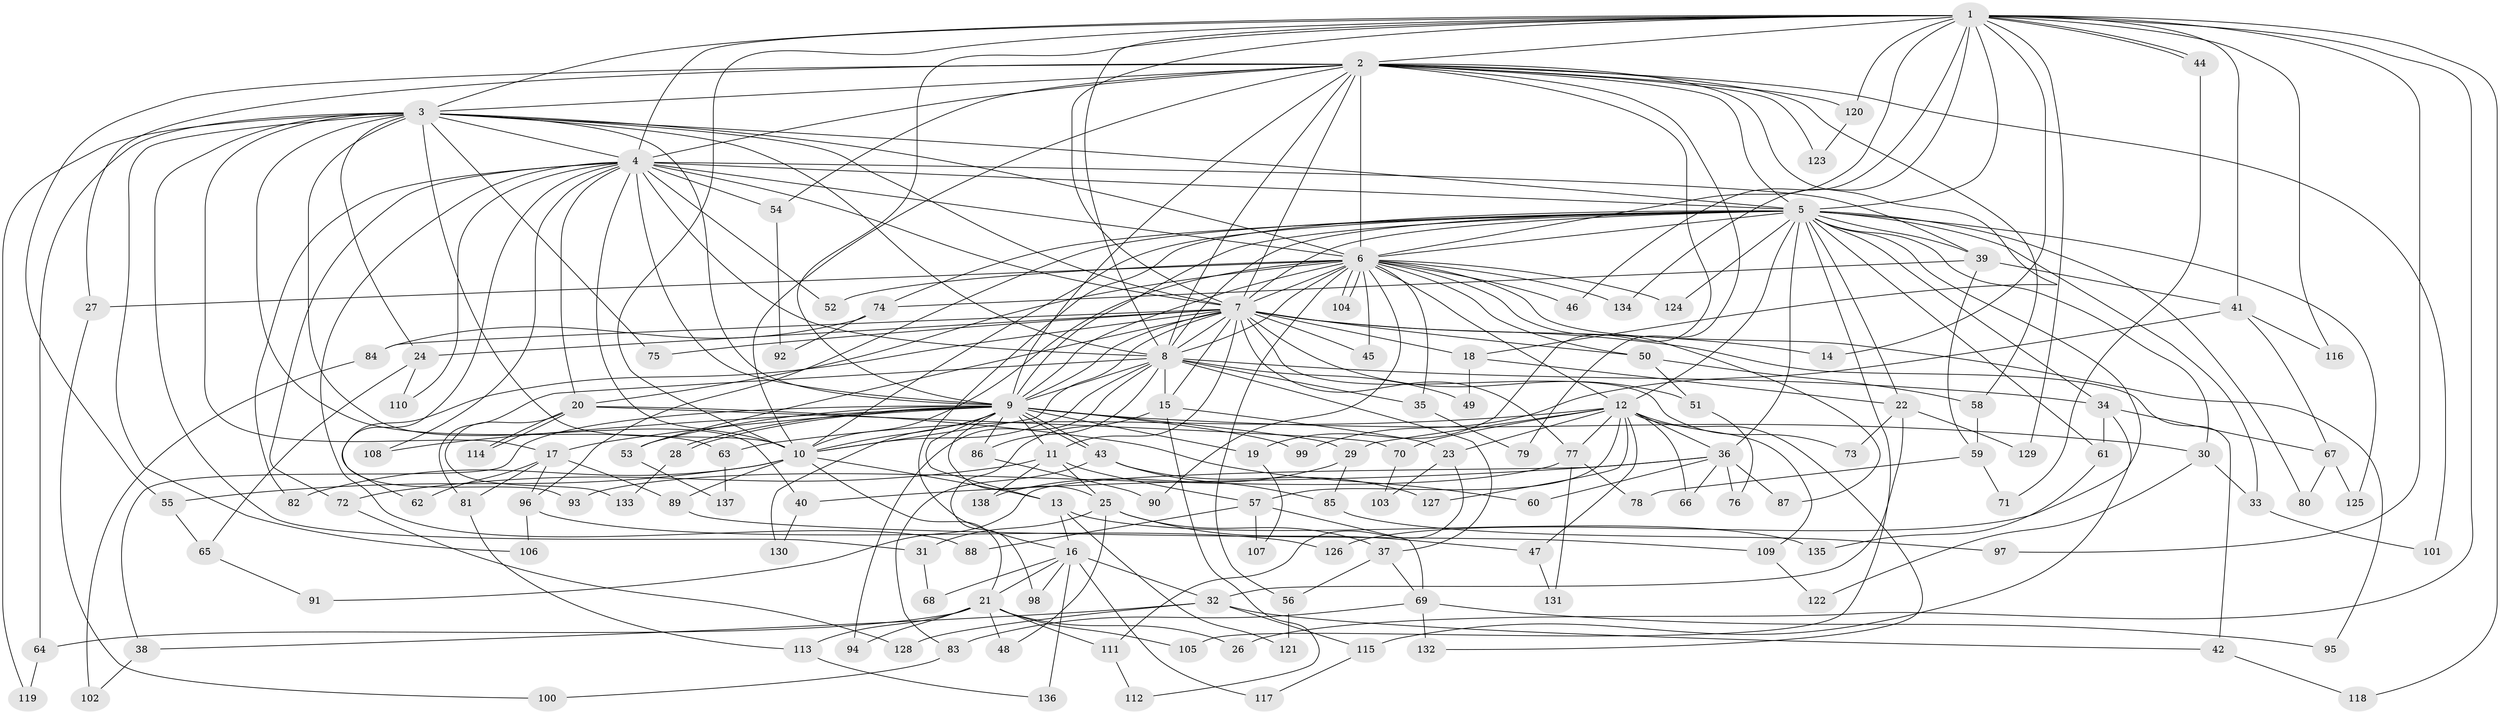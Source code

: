 // Generated by graph-tools (version 1.1) at 2025/25/03/09/25 03:25:36]
// undirected, 138 vertices, 301 edges
graph export_dot {
graph [start="1"]
  node [color=gray90,style=filled];
  1;
  2;
  3;
  4;
  5;
  6;
  7;
  8;
  9;
  10;
  11;
  12;
  13;
  14;
  15;
  16;
  17;
  18;
  19;
  20;
  21;
  22;
  23;
  24;
  25;
  26;
  27;
  28;
  29;
  30;
  31;
  32;
  33;
  34;
  35;
  36;
  37;
  38;
  39;
  40;
  41;
  42;
  43;
  44;
  45;
  46;
  47;
  48;
  49;
  50;
  51;
  52;
  53;
  54;
  55;
  56;
  57;
  58;
  59;
  60;
  61;
  62;
  63;
  64;
  65;
  66;
  67;
  68;
  69;
  70;
  71;
  72;
  73;
  74;
  75;
  76;
  77;
  78;
  79;
  80;
  81;
  82;
  83;
  84;
  85;
  86;
  87;
  88;
  89;
  90;
  91;
  92;
  93;
  94;
  95;
  96;
  97;
  98;
  99;
  100;
  101;
  102;
  103;
  104;
  105;
  106;
  107;
  108;
  109;
  110;
  111;
  112;
  113;
  114;
  115;
  116;
  117;
  118;
  119;
  120;
  121;
  122;
  123;
  124;
  125;
  126;
  127;
  128;
  129;
  130;
  131;
  132;
  133;
  134;
  135;
  136;
  137;
  138;
  1 -- 2;
  1 -- 3;
  1 -- 4;
  1 -- 5;
  1 -- 6;
  1 -- 7;
  1 -- 8;
  1 -- 9;
  1 -- 10;
  1 -- 14;
  1 -- 26;
  1 -- 41;
  1 -- 44;
  1 -- 44;
  1 -- 46;
  1 -- 97;
  1 -- 116;
  1 -- 118;
  1 -- 120;
  1 -- 129;
  1 -- 134;
  2 -- 3;
  2 -- 4;
  2 -- 5;
  2 -- 6;
  2 -- 7;
  2 -- 8;
  2 -- 9;
  2 -- 10;
  2 -- 18;
  2 -- 19;
  2 -- 27;
  2 -- 54;
  2 -- 55;
  2 -- 58;
  2 -- 79;
  2 -- 101;
  2 -- 120;
  2 -- 123;
  3 -- 4;
  3 -- 5;
  3 -- 6;
  3 -- 7;
  3 -- 8;
  3 -- 9;
  3 -- 10;
  3 -- 17;
  3 -- 24;
  3 -- 31;
  3 -- 40;
  3 -- 63;
  3 -- 64;
  3 -- 75;
  3 -- 106;
  3 -- 119;
  4 -- 5;
  4 -- 6;
  4 -- 7;
  4 -- 8;
  4 -- 9;
  4 -- 10;
  4 -- 20;
  4 -- 39;
  4 -- 52;
  4 -- 54;
  4 -- 72;
  4 -- 82;
  4 -- 88;
  4 -- 93;
  4 -- 108;
  4 -- 110;
  5 -- 6;
  5 -- 7;
  5 -- 8;
  5 -- 9;
  5 -- 10;
  5 -- 12;
  5 -- 16;
  5 -- 22;
  5 -- 30;
  5 -- 33;
  5 -- 34;
  5 -- 36;
  5 -- 39;
  5 -- 61;
  5 -- 74;
  5 -- 80;
  5 -- 96;
  5 -- 105;
  5 -- 124;
  5 -- 125;
  5 -- 126;
  6 -- 7;
  6 -- 8;
  6 -- 9;
  6 -- 10;
  6 -- 12;
  6 -- 20;
  6 -- 27;
  6 -- 35;
  6 -- 45;
  6 -- 46;
  6 -- 50;
  6 -- 52;
  6 -- 56;
  6 -- 87;
  6 -- 90;
  6 -- 95;
  6 -- 104;
  6 -- 104;
  6 -- 124;
  6 -- 134;
  7 -- 8;
  7 -- 9;
  7 -- 10;
  7 -- 11;
  7 -- 14;
  7 -- 15;
  7 -- 18;
  7 -- 24;
  7 -- 42;
  7 -- 45;
  7 -- 50;
  7 -- 51;
  7 -- 53;
  7 -- 62;
  7 -- 73;
  7 -- 75;
  7 -- 77;
  7 -- 84;
  8 -- 9;
  8 -- 10;
  8 -- 15;
  8 -- 34;
  8 -- 35;
  8 -- 37;
  8 -- 49;
  8 -- 81;
  8 -- 86;
  8 -- 94;
  9 -- 10;
  9 -- 11;
  9 -- 13;
  9 -- 17;
  9 -- 19;
  9 -- 25;
  9 -- 28;
  9 -- 28;
  9 -- 29;
  9 -- 30;
  9 -- 38;
  9 -- 43;
  9 -- 43;
  9 -- 53;
  9 -- 86;
  9 -- 99;
  9 -- 108;
  9 -- 130;
  10 -- 13;
  10 -- 21;
  10 -- 55;
  10 -- 82;
  10 -- 89;
  11 -- 25;
  11 -- 57;
  11 -- 72;
  11 -- 138;
  12 -- 23;
  12 -- 29;
  12 -- 36;
  12 -- 47;
  12 -- 57;
  12 -- 63;
  12 -- 66;
  12 -- 70;
  12 -- 77;
  12 -- 109;
  12 -- 127;
  12 -- 132;
  13 -- 16;
  13 -- 121;
  13 -- 135;
  15 -- 23;
  15 -- 98;
  15 -- 112;
  16 -- 21;
  16 -- 32;
  16 -- 68;
  16 -- 98;
  16 -- 117;
  16 -- 136;
  17 -- 62;
  17 -- 81;
  17 -- 89;
  17 -- 96;
  18 -- 22;
  18 -- 49;
  19 -- 107;
  20 -- 60;
  20 -- 70;
  20 -- 114;
  20 -- 114;
  20 -- 133;
  21 -- 26;
  21 -- 48;
  21 -- 64;
  21 -- 94;
  21 -- 105;
  21 -- 111;
  21 -- 113;
  22 -- 32;
  22 -- 73;
  22 -- 129;
  23 -- 103;
  23 -- 111;
  24 -- 65;
  24 -- 110;
  25 -- 31;
  25 -- 37;
  25 -- 47;
  25 -- 48;
  27 -- 100;
  28 -- 133;
  29 -- 85;
  29 -- 138;
  30 -- 33;
  30 -- 122;
  31 -- 68;
  32 -- 38;
  32 -- 42;
  32 -- 115;
  32 -- 128;
  33 -- 101;
  34 -- 61;
  34 -- 67;
  34 -- 115;
  35 -- 79;
  36 -- 40;
  36 -- 60;
  36 -- 66;
  36 -- 76;
  36 -- 87;
  36 -- 91;
  37 -- 56;
  37 -- 69;
  38 -- 102;
  39 -- 41;
  39 -- 59;
  39 -- 74;
  40 -- 130;
  41 -- 67;
  41 -- 99;
  41 -- 116;
  42 -- 118;
  43 -- 83;
  43 -- 85;
  43 -- 127;
  44 -- 71;
  47 -- 131;
  50 -- 51;
  50 -- 58;
  51 -- 76;
  53 -- 137;
  54 -- 92;
  55 -- 65;
  56 -- 121;
  57 -- 69;
  57 -- 88;
  57 -- 107;
  58 -- 59;
  59 -- 71;
  59 -- 78;
  61 -- 135;
  63 -- 137;
  64 -- 119;
  65 -- 91;
  67 -- 80;
  67 -- 125;
  69 -- 83;
  69 -- 95;
  69 -- 132;
  70 -- 103;
  72 -- 128;
  74 -- 84;
  74 -- 92;
  77 -- 78;
  77 -- 93;
  77 -- 131;
  81 -- 113;
  83 -- 100;
  84 -- 102;
  85 -- 97;
  86 -- 90;
  89 -- 109;
  96 -- 106;
  96 -- 126;
  109 -- 122;
  111 -- 112;
  113 -- 136;
  115 -- 117;
  120 -- 123;
}
